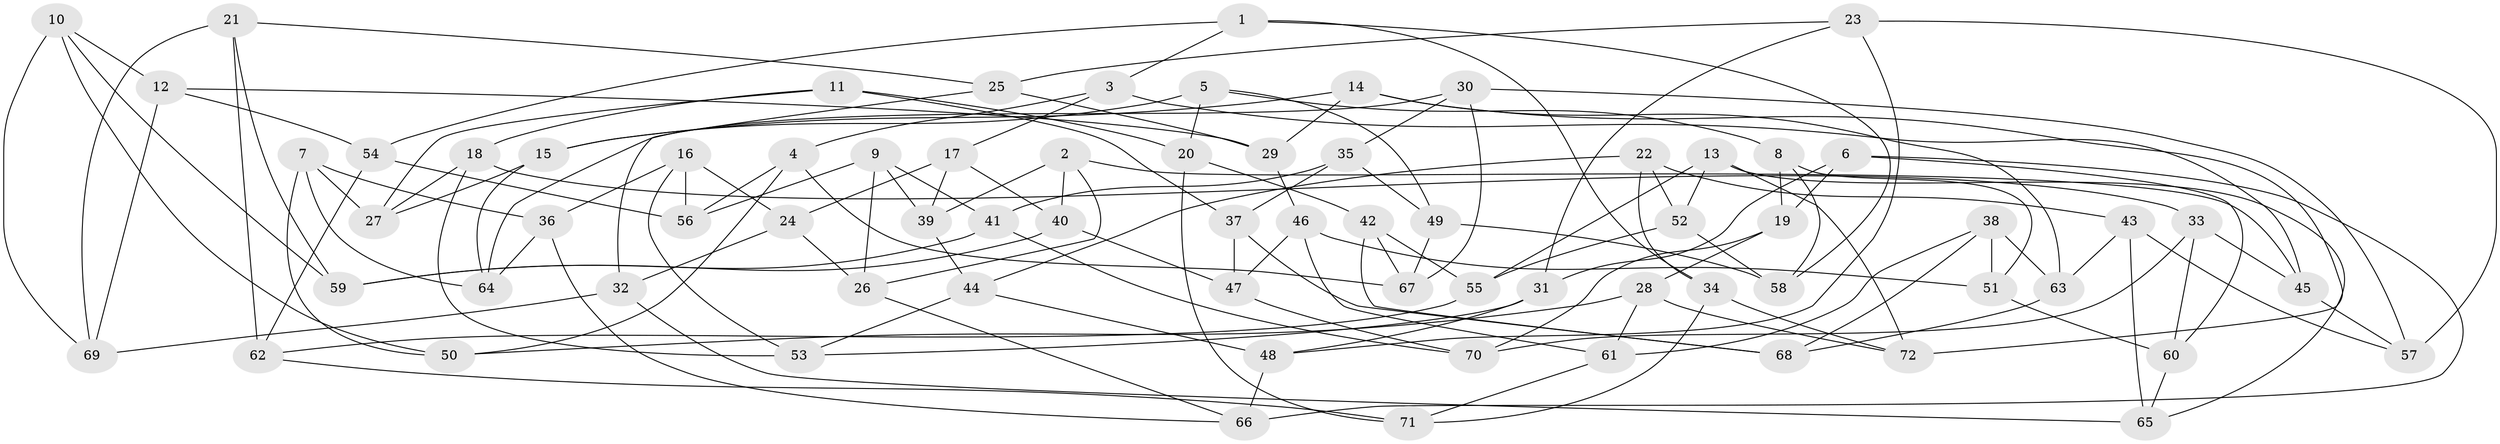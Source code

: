 // Generated by graph-tools (version 1.1) at 2025/26/03/09/25 03:26:54]
// undirected, 72 vertices, 144 edges
graph export_dot {
graph [start="1"]
  node [color=gray90,style=filled];
  1;
  2;
  3;
  4;
  5;
  6;
  7;
  8;
  9;
  10;
  11;
  12;
  13;
  14;
  15;
  16;
  17;
  18;
  19;
  20;
  21;
  22;
  23;
  24;
  25;
  26;
  27;
  28;
  29;
  30;
  31;
  32;
  33;
  34;
  35;
  36;
  37;
  38;
  39;
  40;
  41;
  42;
  43;
  44;
  45;
  46;
  47;
  48;
  49;
  50;
  51;
  52;
  53;
  54;
  55;
  56;
  57;
  58;
  59;
  60;
  61;
  62;
  63;
  64;
  65;
  66;
  67;
  68;
  69;
  70;
  71;
  72;
  1 -- 54;
  1 -- 34;
  1 -- 3;
  1 -- 58;
  2 -- 26;
  2 -- 40;
  2 -- 45;
  2 -- 39;
  3 -- 4;
  3 -- 45;
  3 -- 17;
  4 -- 67;
  4 -- 50;
  4 -- 56;
  5 -- 15;
  5 -- 20;
  5 -- 8;
  5 -- 49;
  6 -- 66;
  6 -- 19;
  6 -- 60;
  6 -- 31;
  7 -- 27;
  7 -- 64;
  7 -- 50;
  7 -- 36;
  8 -- 51;
  8 -- 58;
  8 -- 19;
  9 -- 41;
  9 -- 26;
  9 -- 39;
  9 -- 56;
  10 -- 50;
  10 -- 12;
  10 -- 69;
  10 -- 59;
  11 -- 37;
  11 -- 18;
  11 -- 27;
  11 -- 20;
  12 -- 54;
  12 -- 29;
  12 -- 69;
  13 -- 65;
  13 -- 72;
  13 -- 52;
  13 -- 55;
  14 -- 63;
  14 -- 29;
  14 -- 72;
  14 -- 15;
  15 -- 64;
  15 -- 27;
  16 -- 24;
  16 -- 56;
  16 -- 53;
  16 -- 36;
  17 -- 24;
  17 -- 40;
  17 -- 39;
  18 -- 33;
  18 -- 53;
  18 -- 27;
  19 -- 70;
  19 -- 28;
  20 -- 42;
  20 -- 71;
  21 -- 69;
  21 -- 25;
  21 -- 62;
  21 -- 59;
  22 -- 34;
  22 -- 44;
  22 -- 52;
  22 -- 43;
  23 -- 25;
  23 -- 31;
  23 -- 48;
  23 -- 57;
  24 -- 26;
  24 -- 32;
  25 -- 32;
  25 -- 29;
  26 -- 66;
  28 -- 50;
  28 -- 61;
  28 -- 72;
  29 -- 46;
  30 -- 35;
  30 -- 67;
  30 -- 57;
  30 -- 64;
  31 -- 48;
  31 -- 53;
  32 -- 65;
  32 -- 69;
  33 -- 60;
  33 -- 70;
  33 -- 45;
  34 -- 71;
  34 -- 72;
  35 -- 41;
  35 -- 37;
  35 -- 49;
  36 -- 64;
  36 -- 66;
  37 -- 47;
  37 -- 68;
  38 -- 68;
  38 -- 61;
  38 -- 63;
  38 -- 51;
  39 -- 44;
  40 -- 59;
  40 -- 47;
  41 -- 70;
  41 -- 59;
  42 -- 68;
  42 -- 55;
  42 -- 67;
  43 -- 63;
  43 -- 57;
  43 -- 65;
  44 -- 48;
  44 -- 53;
  45 -- 57;
  46 -- 51;
  46 -- 47;
  46 -- 61;
  47 -- 70;
  48 -- 66;
  49 -- 67;
  49 -- 58;
  51 -- 60;
  52 -- 58;
  52 -- 55;
  54 -- 62;
  54 -- 56;
  55 -- 62;
  60 -- 65;
  61 -- 71;
  62 -- 71;
  63 -- 68;
}
